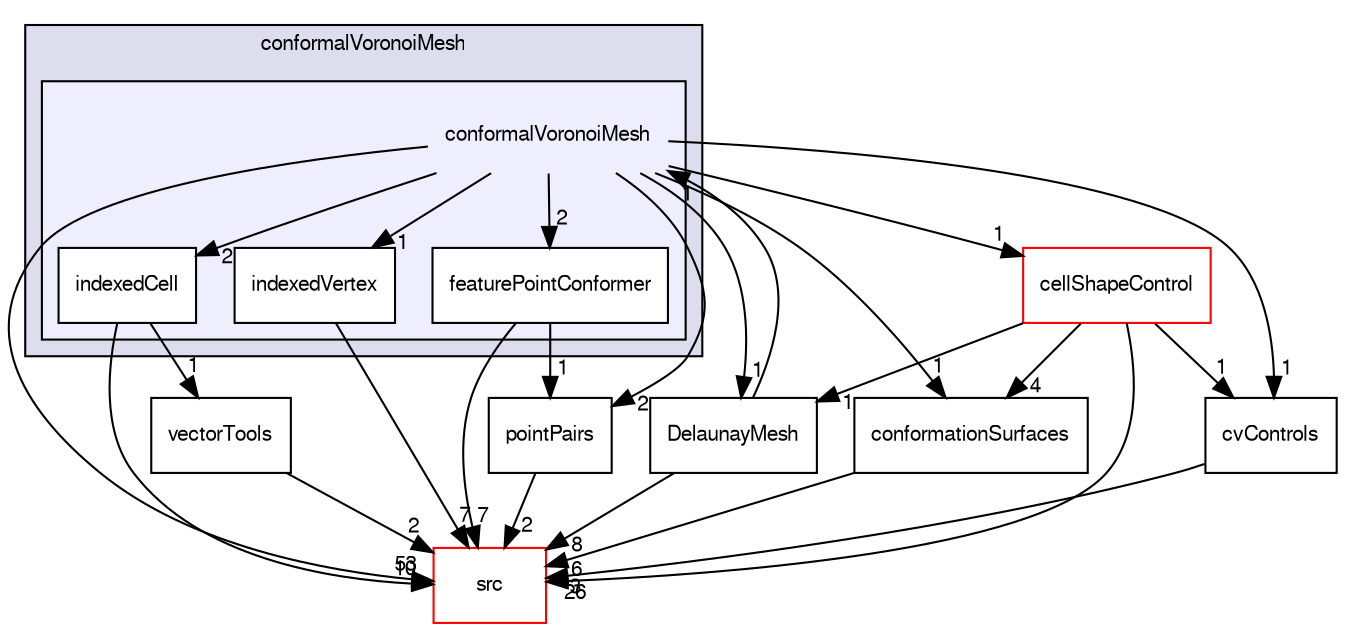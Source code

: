 digraph "applications/utilities/mesh/generation/foamyHexMesh/conformalVoronoiMesh/conformalVoronoiMesh" {
  bgcolor=transparent;
  compound=true
  node [ fontsize="10", fontname="FreeSans"];
  edge [ labelfontsize="10", labelfontname="FreeSans"];
  subgraph clusterdir_a00a19acf326fc72ff321e146413b4fa {
    graph [ bgcolor="#ddddee", pencolor="black", label="conformalVoronoiMesh" fontname="FreeSans", fontsize="10", URL="dir_a00a19acf326fc72ff321e146413b4fa.html"]
  subgraph clusterdir_c1a8dcd0c6cb7abd8432fb8341fb0316 {
    graph [ bgcolor="#eeeeff", pencolor="black", label="" URL="dir_c1a8dcd0c6cb7abd8432fb8341fb0316.html"];
    dir_c1a8dcd0c6cb7abd8432fb8341fb0316 [shape=plaintext label="conformalVoronoiMesh"];
    dir_ecac4904dca041a3c700bc34210847a8 [shape=box label="featurePointConformer" color="black" fillcolor="white" style="filled" URL="dir_ecac4904dca041a3c700bc34210847a8.html"];
    dir_97c0a06f2713ea4e836c260b4ebb5a6f [shape=box label="indexedCell" color="black" fillcolor="white" style="filled" URL="dir_97c0a06f2713ea4e836c260b4ebb5a6f.html"];
    dir_5719dd3a3331dc875e90995a9b47d0ad [shape=box label="indexedVertex" color="black" fillcolor="white" style="filled" URL="dir_5719dd3a3331dc875e90995a9b47d0ad.html"];
  }
  }
  dir_68267d1309a1af8e8297ef4c3efbcdba [shape=box label="src" color="red" URL="dir_68267d1309a1af8e8297ef4c3efbcdba.html"];
  dir_78bb68ffa0a3fa35f1c3bae8b8720ebb [shape=box label="cvControls" URL="dir_78bb68ffa0a3fa35f1c3bae8b8720ebb.html"];
  dir_b76d5883d2ba2a9055ead2d1a88bec24 [shape=box label="conformationSurfaces" URL="dir_b76d5883d2ba2a9055ead2d1a88bec24.html"];
  dir_ed828fcc44bb437c7aa324596c94f9ea [shape=box label="vectorTools" URL="dir_ed828fcc44bb437c7aa324596c94f9ea.html"];
  dir_485e6c61ac1e1d556adbe52122e98a88 [shape=box label="cellShapeControl" color="red" URL="dir_485e6c61ac1e1d556adbe52122e98a88.html"];
  dir_c0a90f9718c3bfec23f1de2db2ffd650 [shape=box label="pointPairs" URL="dir_c0a90f9718c3bfec23f1de2db2ffd650.html"];
  dir_f94ecb372cb7d94548d66c0ddb90ec74 [shape=box label="DelaunayMesh" URL="dir_f94ecb372cb7d94548d66c0ddb90ec74.html"];
  dir_c1a8dcd0c6cb7abd8432fb8341fb0316->dir_97c0a06f2713ea4e836c260b4ebb5a6f [headlabel="2", labeldistance=1.5 headhref="dir_000376_000378.html"];
  dir_c1a8dcd0c6cb7abd8432fb8341fb0316->dir_68267d1309a1af8e8297ef4c3efbcdba [headlabel="53", labeldistance=1.5 headhref="dir_000376_000577.html"];
  dir_c1a8dcd0c6cb7abd8432fb8341fb0316->dir_78bb68ffa0a3fa35f1c3bae8b8720ebb [headlabel="1", labeldistance=1.5 headhref="dir_000376_000382.html"];
  dir_c1a8dcd0c6cb7abd8432fb8341fb0316->dir_5719dd3a3331dc875e90995a9b47d0ad [headlabel="1", labeldistance=1.5 headhref="dir_000376_000379.html"];
  dir_c1a8dcd0c6cb7abd8432fb8341fb0316->dir_b76d5883d2ba2a9055ead2d1a88bec24 [headlabel="1", labeldistance=1.5 headhref="dir_000376_000381.html"];
  dir_c1a8dcd0c6cb7abd8432fb8341fb0316->dir_485e6c61ac1e1d556adbe52122e98a88 [headlabel="1", labeldistance=1.5 headhref="dir_000376_000351.html"];
  dir_c1a8dcd0c6cb7abd8432fb8341fb0316->dir_c0a90f9718c3bfec23f1de2db2ffd650 [headlabel="2", labeldistance=1.5 headhref="dir_000376_000396.html"];
  dir_c1a8dcd0c6cb7abd8432fb8341fb0316->dir_ecac4904dca041a3c700bc34210847a8 [headlabel="2", labeldistance=1.5 headhref="dir_000376_000377.html"];
  dir_c1a8dcd0c6cb7abd8432fb8341fb0316->dir_f94ecb372cb7d94548d66c0ddb90ec74 [headlabel="1", labeldistance=1.5 headhref="dir_000376_000383.html"];
  dir_97c0a06f2713ea4e836c260b4ebb5a6f->dir_68267d1309a1af8e8297ef4c3efbcdba [headlabel="10", labeldistance=1.5 headhref="dir_000378_000577.html"];
  dir_97c0a06f2713ea4e836c260b4ebb5a6f->dir_ed828fcc44bb437c7aa324596c94f9ea [headlabel="1", labeldistance=1.5 headhref="dir_000378_000405.html"];
  dir_78bb68ffa0a3fa35f1c3bae8b8720ebb->dir_68267d1309a1af8e8297ef4c3efbcdba [headlabel="3", labeldistance=1.5 headhref="dir_000382_000577.html"];
  dir_5719dd3a3331dc875e90995a9b47d0ad->dir_68267d1309a1af8e8297ef4c3efbcdba [headlabel="7", labeldistance=1.5 headhref="dir_000379_000577.html"];
  dir_b76d5883d2ba2a9055ead2d1a88bec24->dir_68267d1309a1af8e8297ef4c3efbcdba [headlabel="6", labeldistance=1.5 headhref="dir_000381_000577.html"];
  dir_ed828fcc44bb437c7aa324596c94f9ea->dir_68267d1309a1af8e8297ef4c3efbcdba [headlabel="2", labeldistance=1.5 headhref="dir_000405_000577.html"];
  dir_485e6c61ac1e1d556adbe52122e98a88->dir_68267d1309a1af8e8297ef4c3efbcdba [headlabel="26", labeldistance=1.5 headhref="dir_000351_000577.html"];
  dir_485e6c61ac1e1d556adbe52122e98a88->dir_78bb68ffa0a3fa35f1c3bae8b8720ebb [headlabel="1", labeldistance=1.5 headhref="dir_000351_000382.html"];
  dir_485e6c61ac1e1d556adbe52122e98a88->dir_b76d5883d2ba2a9055ead2d1a88bec24 [headlabel="4", labeldistance=1.5 headhref="dir_000351_000381.html"];
  dir_485e6c61ac1e1d556adbe52122e98a88->dir_f94ecb372cb7d94548d66c0ddb90ec74 [headlabel="1", labeldistance=1.5 headhref="dir_000351_000383.html"];
  dir_c0a90f9718c3bfec23f1de2db2ffd650->dir_68267d1309a1af8e8297ef4c3efbcdba [headlabel="2", labeldistance=1.5 headhref="dir_000396_000577.html"];
  dir_ecac4904dca041a3c700bc34210847a8->dir_68267d1309a1af8e8297ef4c3efbcdba [headlabel="7", labeldistance=1.5 headhref="dir_000377_000577.html"];
  dir_ecac4904dca041a3c700bc34210847a8->dir_c0a90f9718c3bfec23f1de2db2ffd650 [headlabel="1", labeldistance=1.5 headhref="dir_000377_000396.html"];
  dir_f94ecb372cb7d94548d66c0ddb90ec74->dir_c1a8dcd0c6cb7abd8432fb8341fb0316 [headlabel="1", labeldistance=1.5 headhref="dir_000383_000376.html"];
  dir_f94ecb372cb7d94548d66c0ddb90ec74->dir_68267d1309a1af8e8297ef4c3efbcdba [headlabel="8", labeldistance=1.5 headhref="dir_000383_000577.html"];
}
